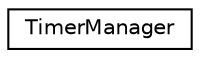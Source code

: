 digraph "Иерархия классов. Графический вид."
{
 // LATEX_PDF_SIZE
  edge [fontname="Helvetica",fontsize="10",labelfontname="Helvetica",labelfontsize="10"];
  node [fontname="Helvetica",fontsize="10",shape=record];
  rankdir="LR";
  Node0 [label="TimerManager",height=0.2,width=0.4,color="black", fillcolor="white", style="filled",URL="$classTimerManager.html",tooltip=" "];
}
